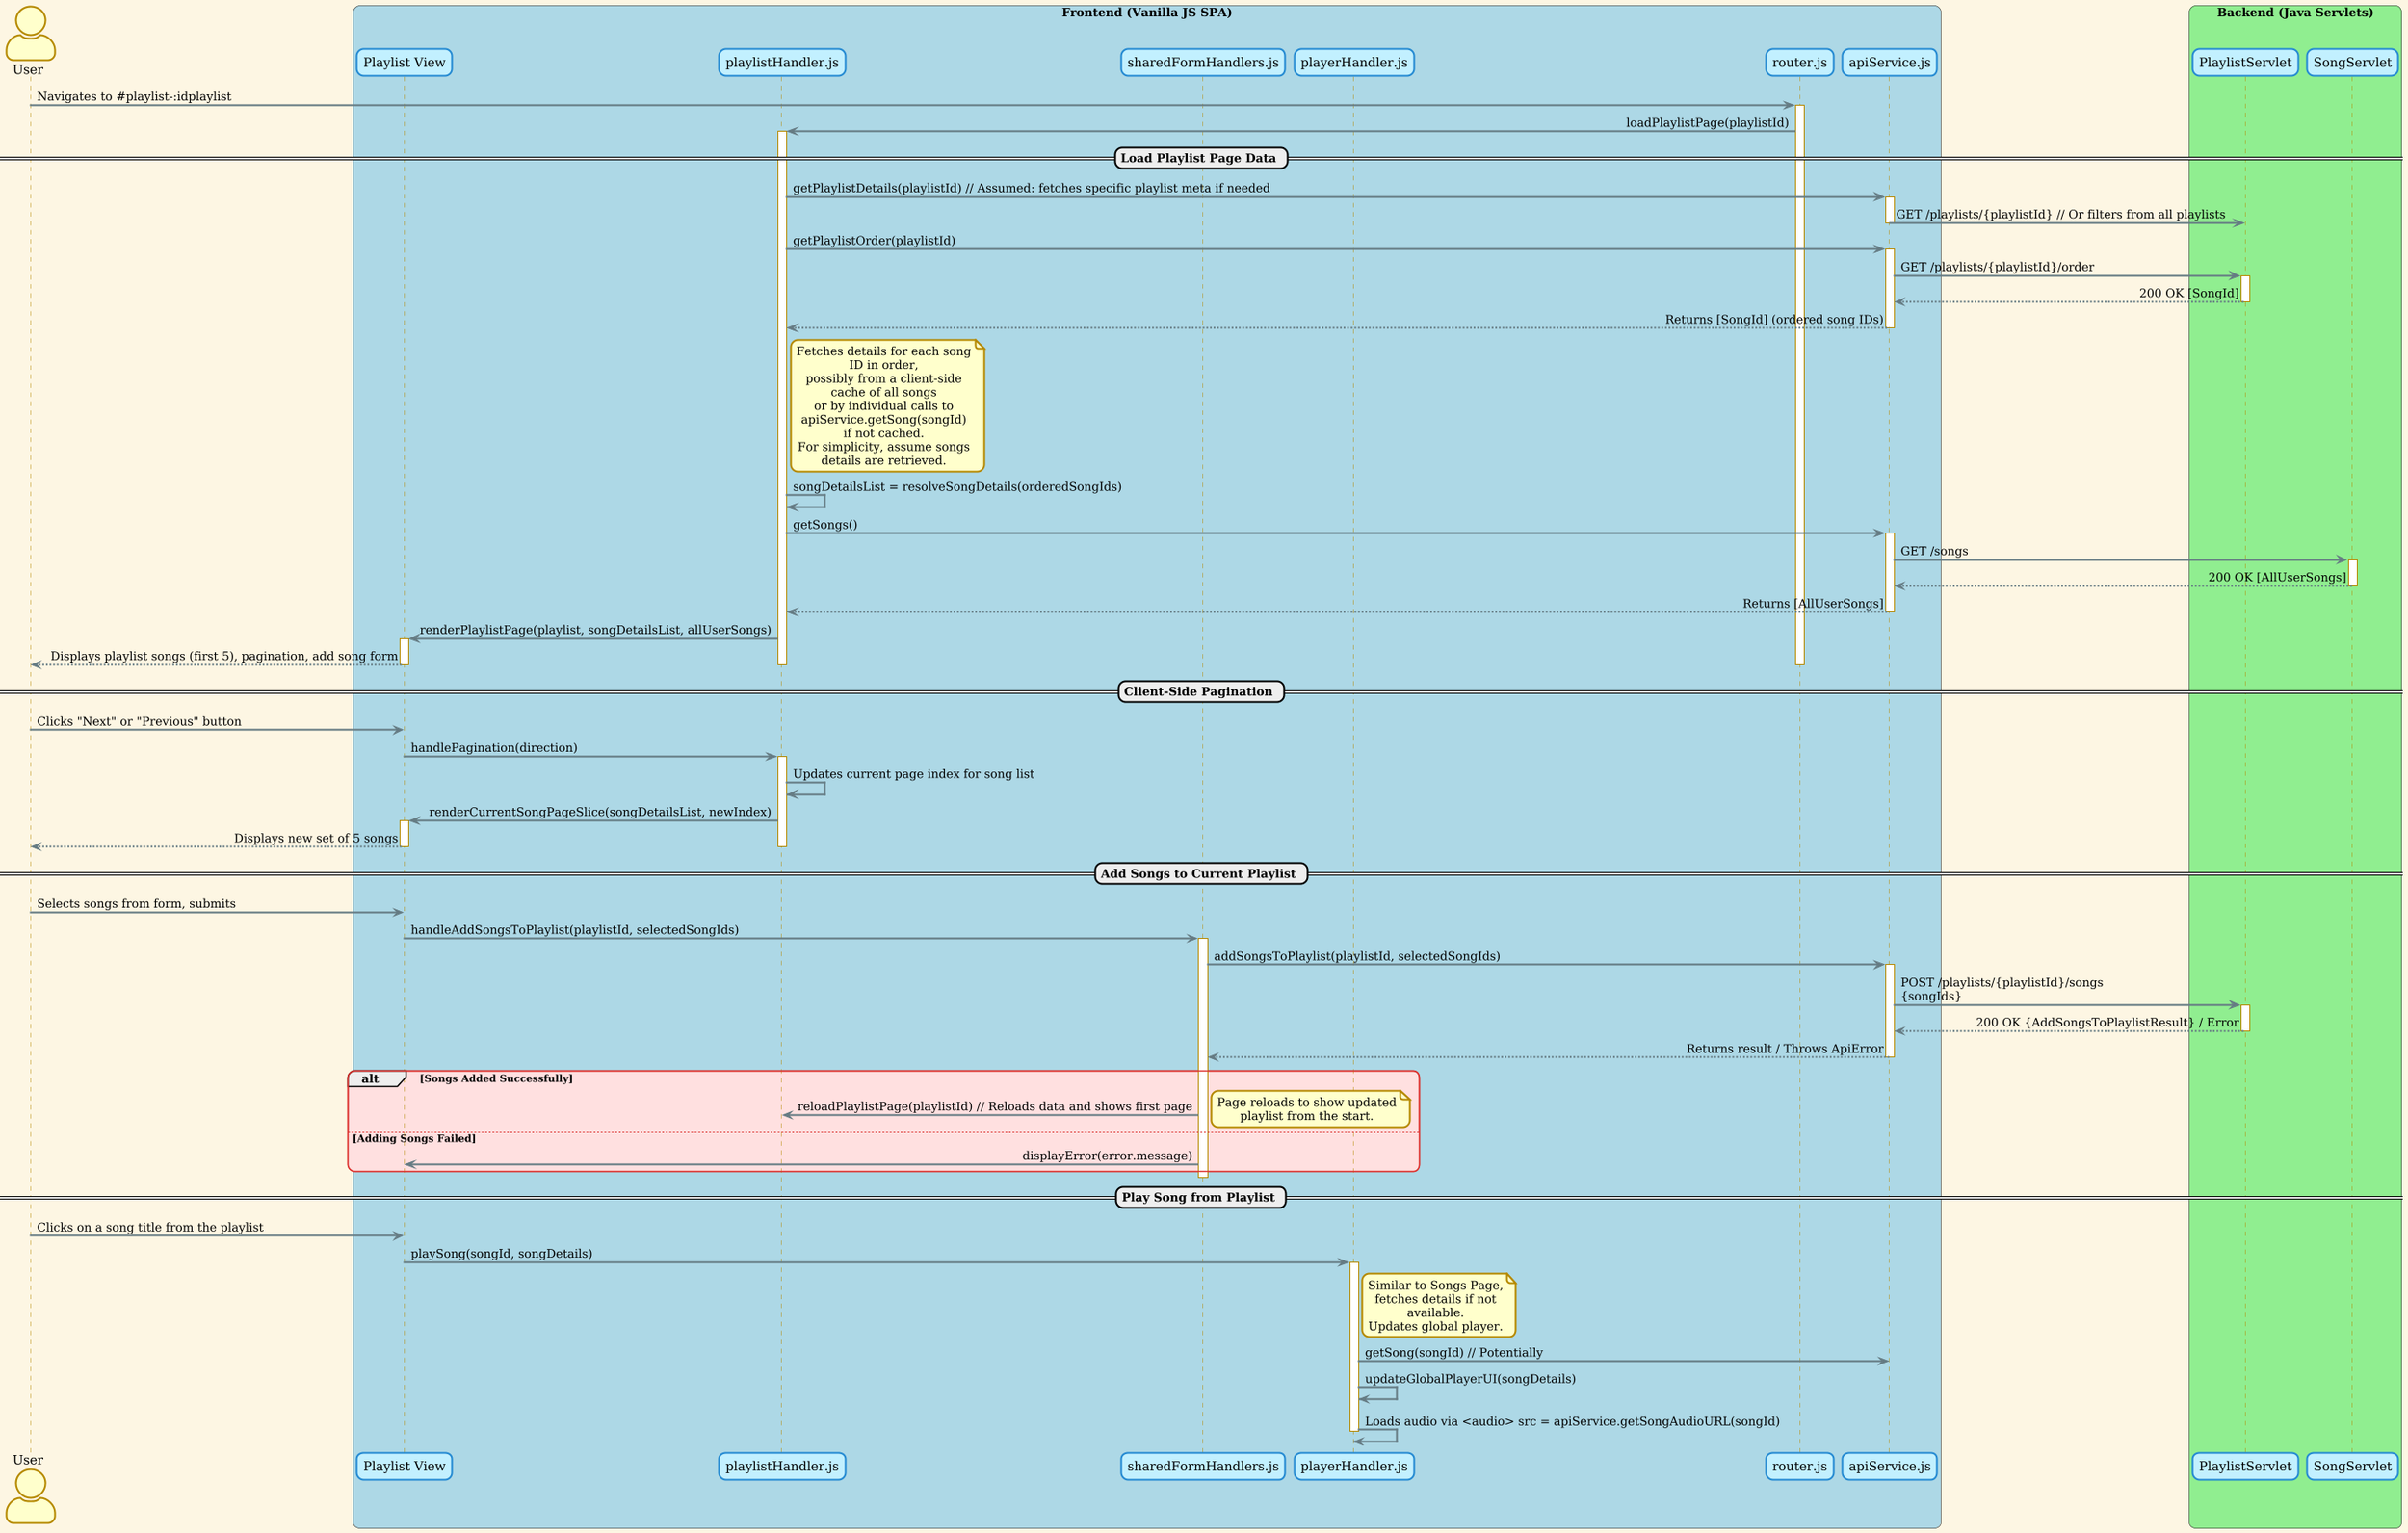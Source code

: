 @startuml
!theme sunlust
actor User

box "Frontend (Vanilla JS SPA)" #LightBlue
  participant "Playlist View" as PlaylistView
  participant "playlistHandler.js" as PlaylistHandler
  participant "sharedFormHandlers.js" as FormHandler
  participant "playerHandler.js" as PlayerHandler
  participant "router.js" as Router
  participant "apiService.js" as ApiService
end box

box "Backend (Java Servlets)" #LightGreen
  participant "PlaylistServlet" as PlaylistServlet
  participant "SongServlet" as SongServlet
end box

User -> Router : Navigates to #playlist-:idplaylist
activate Router
Router -> PlaylistHandler : loadPlaylistPage(playlistId)
activate PlaylistHandler

== Load Playlist Page Data ==
PlaylistHandler -> ApiService : getPlaylistDetails(playlistId) // Assumed: fetches specific playlist meta if needed
activate ApiService
ApiService -> PlaylistServlet : GET /playlists/{playlistId} // Or filters from all playlists
' ApiService <-- PlaylistServlet : 200 OK {Playlist}
' ApiService --> PlaylistHandler : Returns {Playlist}
deactivate ApiService

PlaylistHandler -> ApiService : getPlaylistOrder(playlistId)
activate ApiService
ApiService -> PlaylistServlet : GET /playlists/{playlistId}/order
activate PlaylistServlet
PlaylistServlet --> ApiService : 200 OK [SongId]
deactivate PlaylistServlet
ApiService --> PlaylistHandler : Returns [SongId] (ordered song IDs)
deactivate ApiService

note right PlaylistHandler
  Fetches details for each song ID in order,
  possibly from a client-side cache of all songs
  or by individual calls to apiService.getSong(songId)
  if not cached.
  For simplicity, assume songs details are retrieved.
end note
PlaylistHandler -> PlaylistHandler : songDetailsList = resolveSongDetails(orderedSongIds)

' Also fetch all user songs for the "add to playlist" form
PlaylistHandler -> ApiService : getSongs()
activate ApiService
ApiService -> SongServlet : GET /songs
activate SongServlet
SongServlet --> ApiService : 200 OK [AllUserSongs]
deactivate SongServlet
ApiService --> PlaylistHandler : Returns [AllUserSongs]
deactivate ApiService


PlaylistHandler -> PlaylistView : renderPlaylistPage(playlist, songDetailsList, allUserSongs)
activate PlaylistView
PlaylistView --> User : Displays playlist songs (first 5), pagination, add song form
deactivate PlaylistView
deactivate PlaylistHandler
deactivate Router

== Client-Side Pagination ==
User -> PlaylistView : Clicks "Next" or "Previous" button
PlaylistView -> PlaylistHandler : handlePagination(direction)
activate PlaylistHandler
PlaylistHandler -> PlaylistHandler : Updates current page index for song list
PlaylistHandler -> PlaylistView : renderCurrentSongPageSlice(songDetailsList, newIndex)
activate PlaylistView
PlaylistView --> User : Displays new set of 5 songs
deactivate PlaylistView
deactivate PlaylistHandler

== Add Songs to Current Playlist ==
User -> PlaylistView : Selects songs from form, submits
PlaylistView -> FormHandler : handleAddSongsToPlaylist(playlistId, selectedSongIds)
activate FormHandler
FormHandler -> ApiService : addSongsToPlaylist(playlistId, selectedSongIds)
activate ApiService
ApiService -> PlaylistServlet : POST /playlists/{playlistId}/songs\n{songIds}
activate PlaylistServlet
PlaylistServlet --> ApiService : 200 OK {AddSongsToPlaylistResult} / Error
deactivate PlaylistServlet
ApiService --> FormHandler : Returns result / Throws ApiError
deactivate ApiService

alt Songs Added Successfully
  FormHandler -> PlaylistHandler : reloadPlaylistPage(playlistId) // Reloads data and shows first page
  note right: Page reloads to show updated playlist from the start.
else Adding Songs Failed
  FormHandler -> PlaylistView : displayError(error.message)
end
deactivate FormHandler

== Play Song from Playlist ==
User -> PlaylistView : Clicks on a song title from the playlist
PlaylistView -> PlayerHandler : playSong(songId, songDetails)
activate PlayerHandler
note right PlayerHandler
  Similar to Songs Page, fetches details if not available.
  Updates global player.
end note
PlayerHandler -> ApiService : getSong(songId) // Potentially
PlayerHandler -> PlayerHandler : updateGlobalPlayerUI(songDetails)
PlayerHandler -> PlayerHandler : Loads audio via <audio> src = apiService.getSongAudioURL(songId)
deactivate PlayerHandler

@enduml
